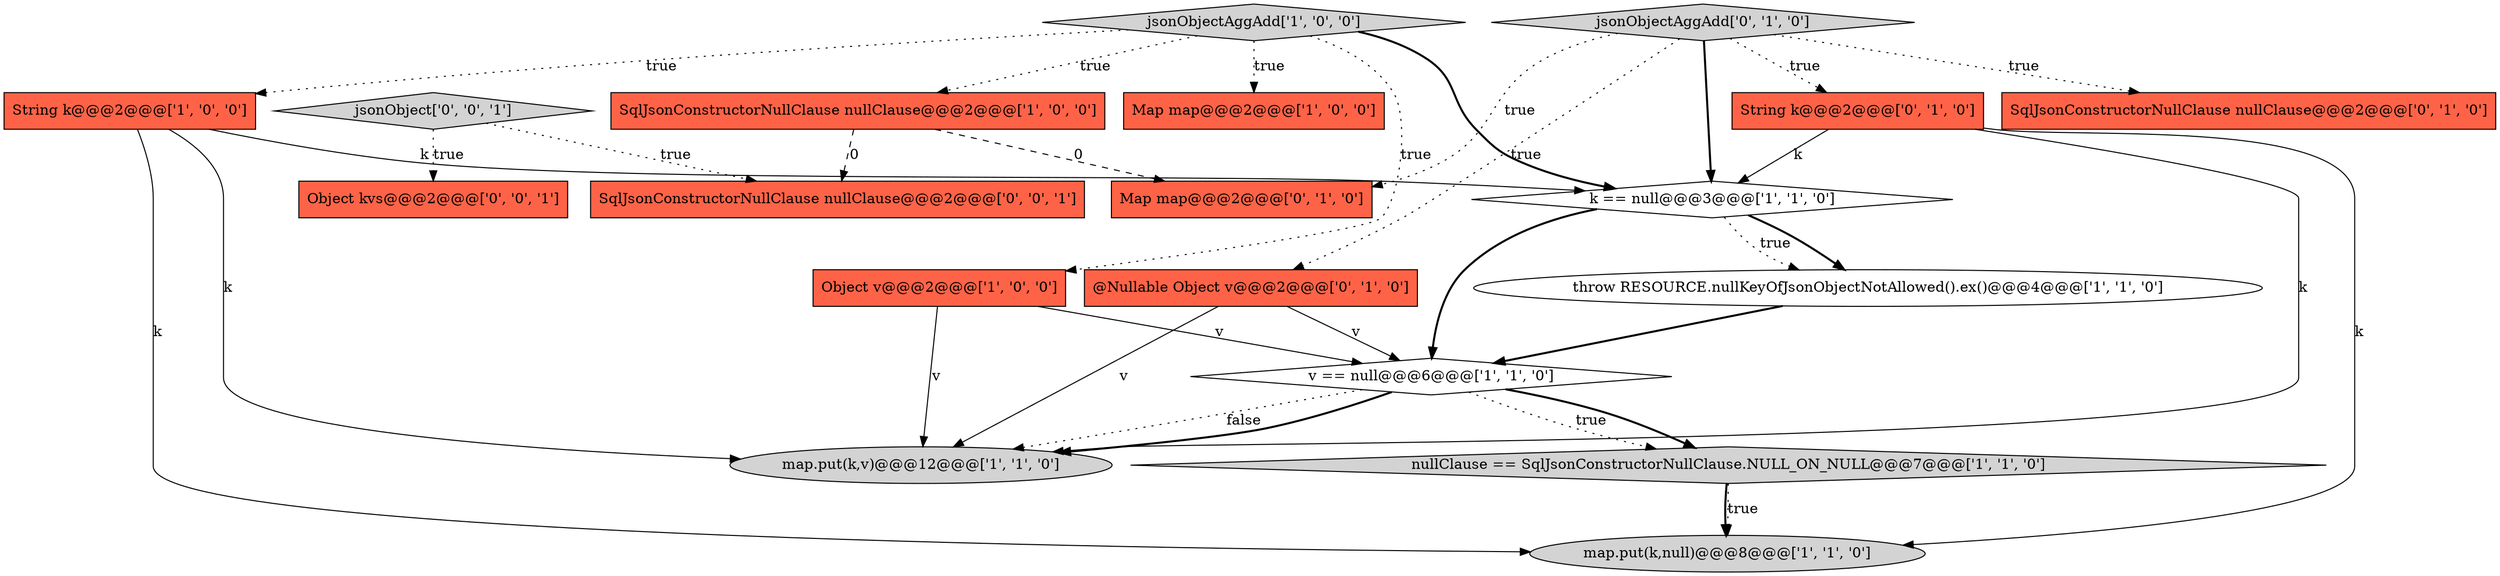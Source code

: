 digraph {
15 [style = filled, label = "Map map@@@2@@@['0', '1', '0']", fillcolor = tomato, shape = box image = "AAA1AAABBB2BBB"];
13 [style = filled, label = "SqlJsonConstructorNullClause nullClause@@@2@@@['0', '1', '0']", fillcolor = tomato, shape = box image = "AAA0AAABBB2BBB"];
1 [style = filled, label = "Object v@@@2@@@['1', '0', '0']", fillcolor = tomato, shape = box image = "AAA0AAABBB1BBB"];
5 [style = filled, label = "Map map@@@2@@@['1', '0', '0']", fillcolor = tomato, shape = box image = "AAA0AAABBB1BBB"];
4 [style = filled, label = "map.put(k,v)@@@12@@@['1', '1', '0']", fillcolor = lightgray, shape = ellipse image = "AAA0AAABBB1BBB"];
8 [style = filled, label = "v == null@@@6@@@['1', '1', '0']", fillcolor = white, shape = diamond image = "AAA0AAABBB1BBB"];
3 [style = filled, label = "jsonObjectAggAdd['1', '0', '0']", fillcolor = lightgray, shape = diamond image = "AAA0AAABBB1BBB"];
9 [style = filled, label = "throw RESOURCE.nullKeyOfJsonObjectNotAllowed().ex()@@@4@@@['1', '1', '0']", fillcolor = white, shape = ellipse image = "AAA0AAABBB1BBB"];
2 [style = filled, label = "nullClause == SqlJsonConstructorNullClause.NULL_ON_NULL@@@7@@@['1', '1', '0']", fillcolor = lightgray, shape = diamond image = "AAA0AAABBB1BBB"];
7 [style = filled, label = "SqlJsonConstructorNullClause nullClause@@@2@@@['1', '0', '0']", fillcolor = tomato, shape = box image = "AAA1AAABBB1BBB"];
11 [style = filled, label = "String k@@@2@@@['0', '1', '0']", fillcolor = tomato, shape = box image = "AAA0AAABBB2BBB"];
12 [style = filled, label = "jsonObjectAggAdd['0', '1', '0']", fillcolor = lightgray, shape = diamond image = "AAA0AAABBB2BBB"];
14 [style = filled, label = "@Nullable Object v@@@2@@@['0', '1', '0']", fillcolor = tomato, shape = box image = "AAA0AAABBB2BBB"];
10 [style = filled, label = "k == null@@@3@@@['1', '1', '0']", fillcolor = white, shape = diamond image = "AAA0AAABBB1BBB"];
16 [style = filled, label = "Object kvs@@@2@@@['0', '0', '1']", fillcolor = tomato, shape = box image = "AAA0AAABBB3BBB"];
6 [style = filled, label = "map.put(k,null)@@@8@@@['1', '1', '0']", fillcolor = lightgray, shape = ellipse image = "AAA0AAABBB1BBB"];
17 [style = filled, label = "jsonObject['0', '0', '1']", fillcolor = lightgray, shape = diamond image = "AAA0AAABBB3BBB"];
0 [style = filled, label = "String k@@@2@@@['1', '0', '0']", fillcolor = tomato, shape = box image = "AAA0AAABBB1BBB"];
18 [style = filled, label = "SqlJsonConstructorNullClause nullClause@@@2@@@['0', '0', '1']", fillcolor = tomato, shape = box image = "AAA0AAABBB3BBB"];
3->7 [style = dotted, label="true"];
7->18 [style = dashed, label="0"];
17->18 [style = dotted, label="true"];
2->6 [style = bold, label=""];
8->2 [style = dotted, label="true"];
12->15 [style = dotted, label="true"];
8->4 [style = dotted, label="false"];
11->10 [style = solid, label="k"];
10->9 [style = dotted, label="true"];
9->8 [style = bold, label=""];
14->8 [style = solid, label="v"];
11->4 [style = solid, label="k"];
11->6 [style = solid, label="k"];
12->11 [style = dotted, label="true"];
17->16 [style = dotted, label="true"];
0->6 [style = solid, label="k"];
3->10 [style = bold, label=""];
12->14 [style = dotted, label="true"];
12->13 [style = dotted, label="true"];
3->5 [style = dotted, label="true"];
0->10 [style = solid, label="k"];
12->10 [style = bold, label=""];
1->8 [style = solid, label="v"];
10->8 [style = bold, label=""];
8->2 [style = bold, label=""];
2->6 [style = dotted, label="true"];
3->0 [style = dotted, label="true"];
7->15 [style = dashed, label="0"];
14->4 [style = solid, label="v"];
10->9 [style = bold, label=""];
8->4 [style = bold, label=""];
3->1 [style = dotted, label="true"];
0->4 [style = solid, label="k"];
1->4 [style = solid, label="v"];
}

